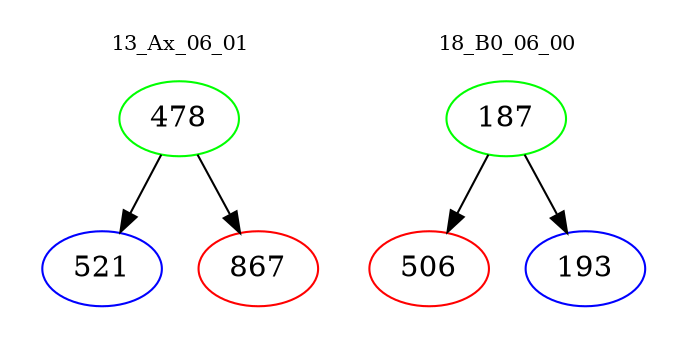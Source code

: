 digraph{
subgraph cluster_0 {
color = white
label = "13_Ax_06_01";
fontsize=10;
T0_478 [label="478", color="green"]
T0_478 -> T0_521 [color="black"]
T0_521 [label="521", color="blue"]
T0_478 -> T0_867 [color="black"]
T0_867 [label="867", color="red"]
}
subgraph cluster_1 {
color = white
label = "18_B0_06_00";
fontsize=10;
T1_187 [label="187", color="green"]
T1_187 -> T1_506 [color="black"]
T1_506 [label="506", color="red"]
T1_187 -> T1_193 [color="black"]
T1_193 [label="193", color="blue"]
}
}
